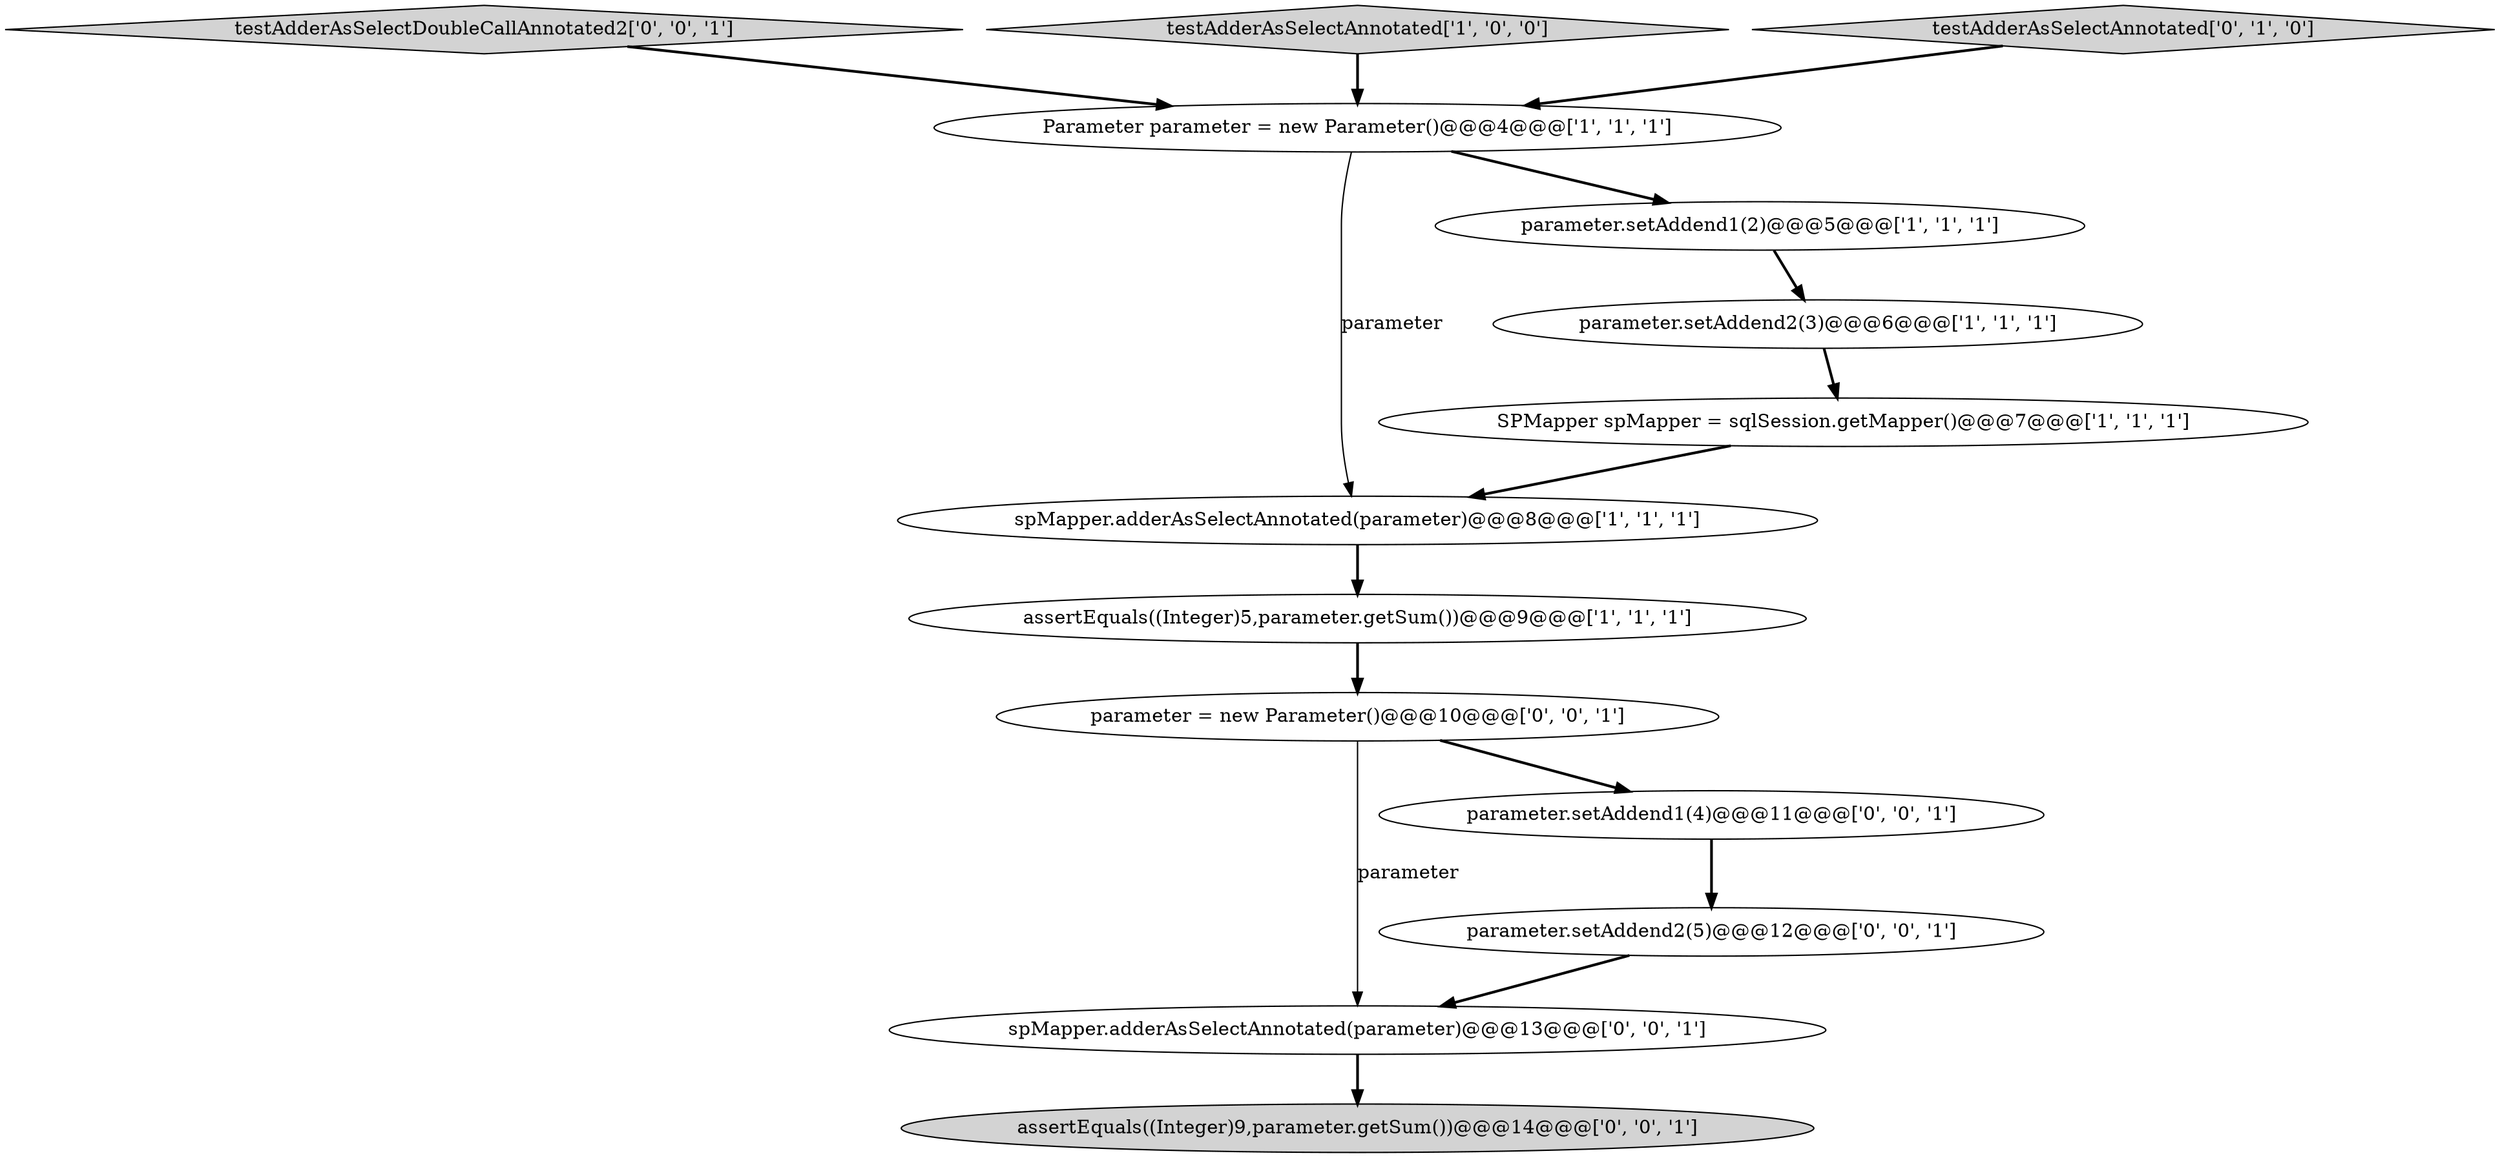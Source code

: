 digraph {
1 [style = filled, label = "assertEquals((Integer)5,parameter.getSum())@@@9@@@['1', '1', '1']", fillcolor = white, shape = ellipse image = "AAA0AAABBB1BBB"];
11 [style = filled, label = "parameter.setAddend2(5)@@@12@@@['0', '0', '1']", fillcolor = white, shape = ellipse image = "AAA0AAABBB3BBB"];
5 [style = filled, label = "spMapper.adderAsSelectAnnotated(parameter)@@@8@@@['1', '1', '1']", fillcolor = white, shape = ellipse image = "AAA0AAABBB1BBB"];
13 [style = filled, label = "spMapper.adderAsSelectAnnotated(parameter)@@@13@@@['0', '0', '1']", fillcolor = white, shape = ellipse image = "AAA0AAABBB3BBB"];
12 [style = filled, label = "assertEquals((Integer)9,parameter.getSum())@@@14@@@['0', '0', '1']", fillcolor = lightgray, shape = ellipse image = "AAA0AAABBB3BBB"];
10 [style = filled, label = "parameter.setAddend1(4)@@@11@@@['0', '0', '1']", fillcolor = white, shape = ellipse image = "AAA0AAABBB3BBB"];
9 [style = filled, label = "parameter = new Parameter()@@@10@@@['0', '0', '1']", fillcolor = white, shape = ellipse image = "AAA0AAABBB3BBB"];
4 [style = filled, label = "SPMapper spMapper = sqlSession.getMapper()@@@7@@@['1', '1', '1']", fillcolor = white, shape = ellipse image = "AAA0AAABBB1BBB"];
8 [style = filled, label = "testAdderAsSelectDoubleCallAnnotated2['0', '0', '1']", fillcolor = lightgray, shape = diamond image = "AAA0AAABBB3BBB"];
2 [style = filled, label = "testAdderAsSelectAnnotated['1', '0', '0']", fillcolor = lightgray, shape = diamond image = "AAA0AAABBB1BBB"];
3 [style = filled, label = "parameter.setAddend2(3)@@@6@@@['1', '1', '1']", fillcolor = white, shape = ellipse image = "AAA0AAABBB1BBB"];
7 [style = filled, label = "testAdderAsSelectAnnotated['0', '1', '0']", fillcolor = lightgray, shape = diamond image = "AAA0AAABBB2BBB"];
6 [style = filled, label = "Parameter parameter = new Parameter()@@@4@@@['1', '1', '1']", fillcolor = white, shape = ellipse image = "AAA0AAABBB1BBB"];
0 [style = filled, label = "parameter.setAddend1(2)@@@5@@@['1', '1', '1']", fillcolor = white, shape = ellipse image = "AAA0AAABBB1BBB"];
0->3 [style = bold, label=""];
9->13 [style = solid, label="parameter"];
6->5 [style = solid, label="parameter"];
5->1 [style = bold, label=""];
8->6 [style = bold, label=""];
6->0 [style = bold, label=""];
13->12 [style = bold, label=""];
9->10 [style = bold, label=""];
11->13 [style = bold, label=""];
4->5 [style = bold, label=""];
3->4 [style = bold, label=""];
2->6 [style = bold, label=""];
1->9 [style = bold, label=""];
7->6 [style = bold, label=""];
10->11 [style = bold, label=""];
}
